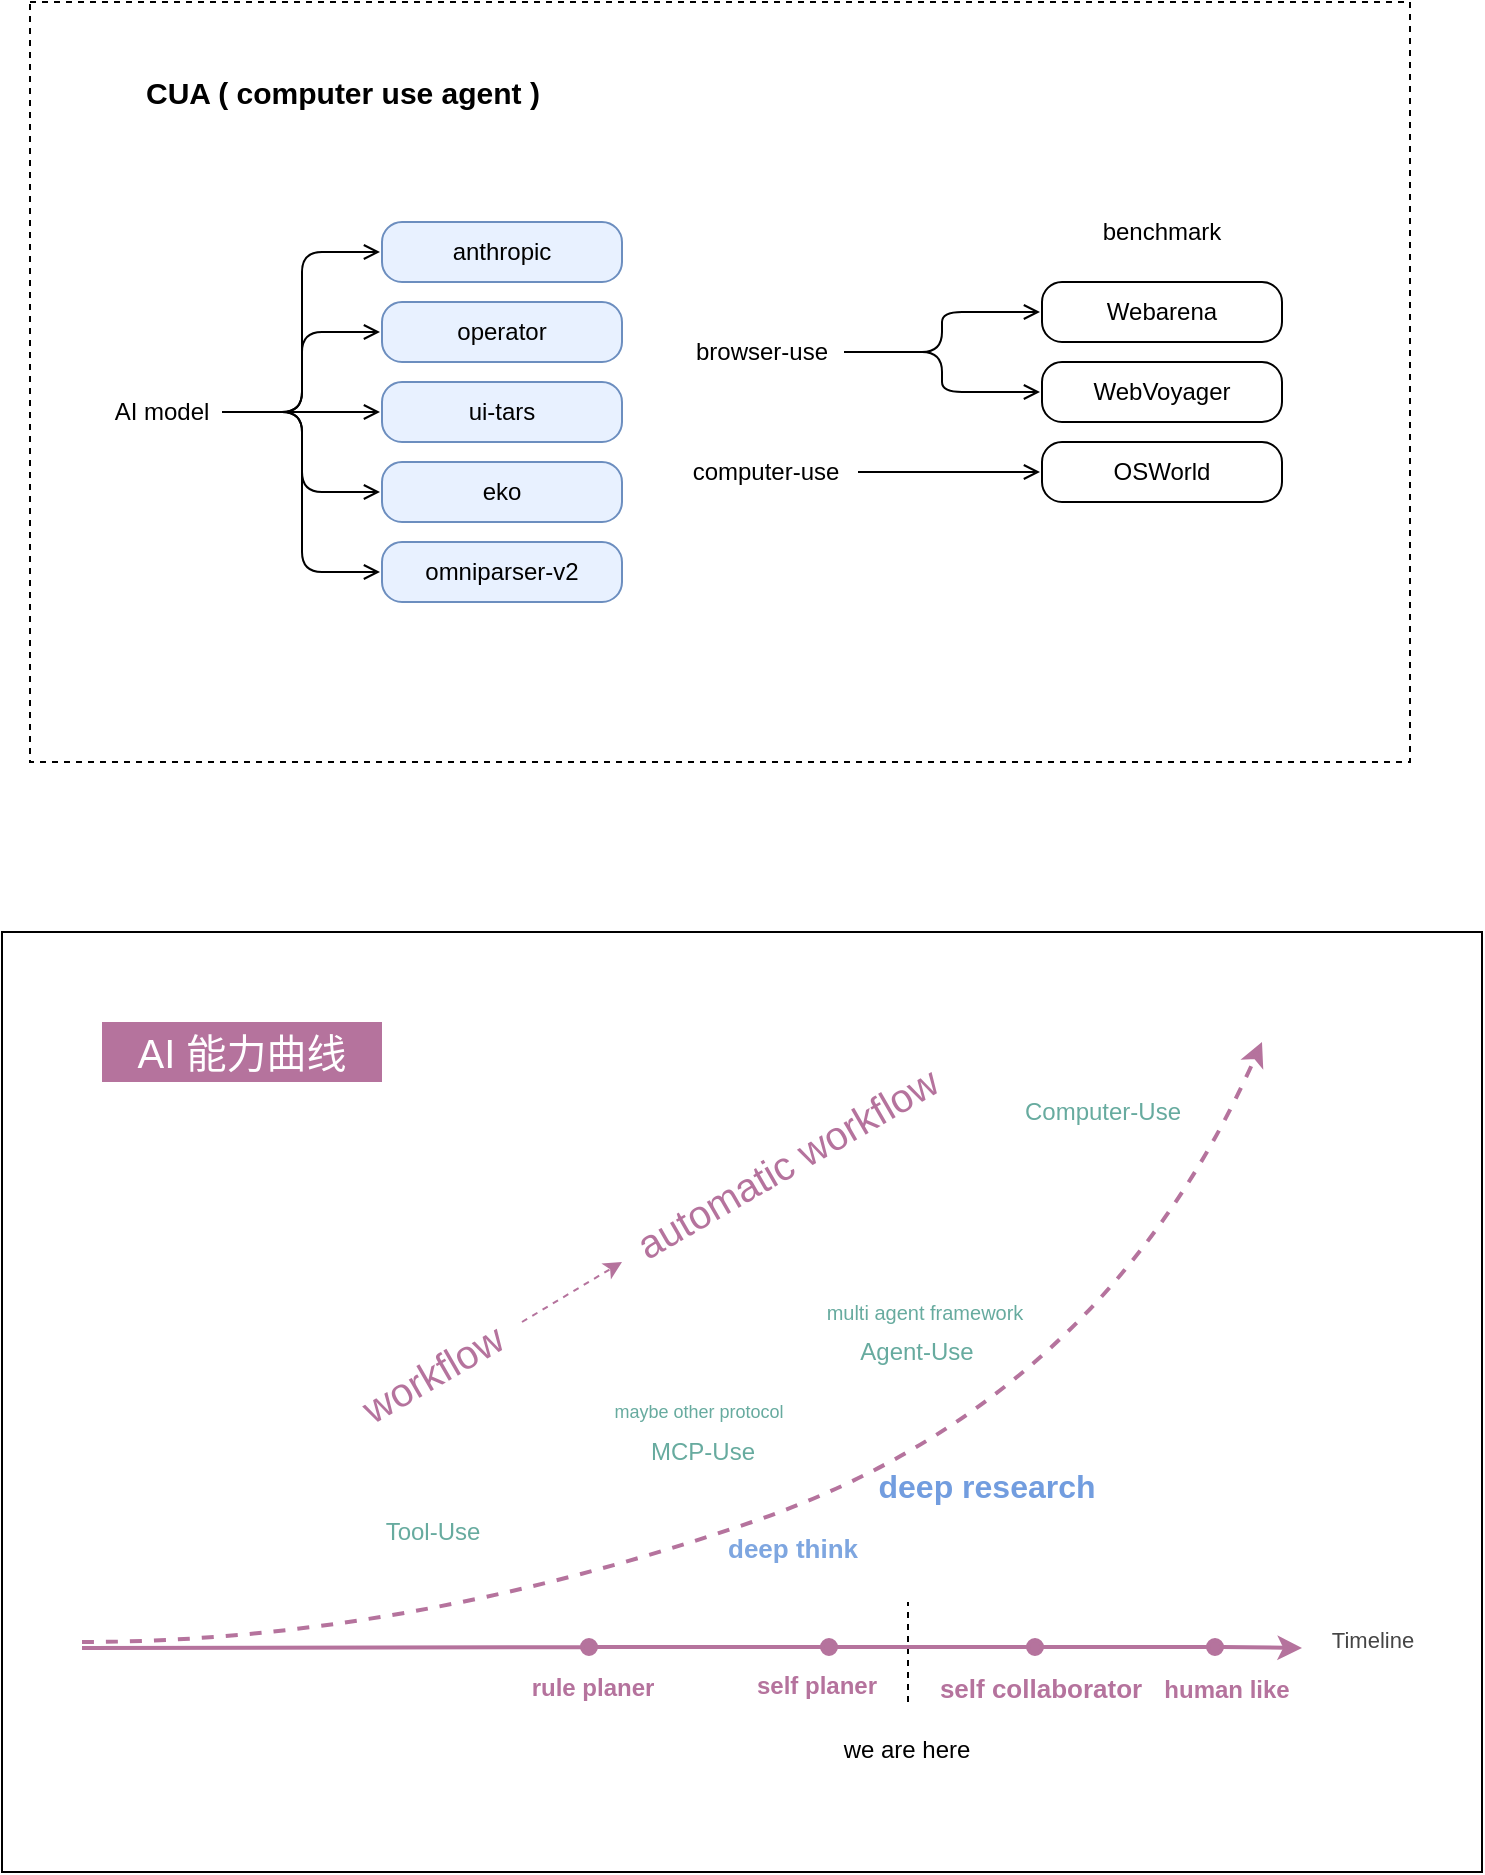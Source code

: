 <mxfile version="26.0.16">
  <diagram name="第 1 页" id="itWa2HLxFMrQTIuCtR0Q">
    <mxGraphModel dx="1242" dy="785" grid="1" gridSize="10" guides="1" tooltips="1" connect="1" arrows="1" fold="1" page="1" pageScale="1" pageWidth="827" pageHeight="1169" math="0" shadow="0">
      <root>
        <mxCell id="0" />
        <mxCell id="1" parent="0" />
        <mxCell id="w2XHmALismYKOV4oW_bj-24" value="" style="rounded=0;whiteSpace=wrap;html=1;" vertex="1" parent="1">
          <mxGeometry x="400" y="585" width="740" height="470" as="geometry" />
        </mxCell>
        <mxCell id="f6TxtcuEmIEezps3rI4S-1" value="" style="rounded=0;whiteSpace=wrap;html=1;dashed=1;" parent="1" vertex="1">
          <mxGeometry x="414" y="120" width="690" height="380" as="geometry" />
        </mxCell>
        <mxCell id="f6TxtcuEmIEezps3rI4S-11" value="" style="edgeStyle=orthogonalEdgeStyle;rounded=1;orthogonalLoop=1;jettySize=auto;html=1;curved=0;endArrow=open;endFill=0;" parent="1" source="f6TxtcuEmIEezps3rI4S-2" target="f6TxtcuEmIEezps3rI4S-10" edge="1">
          <mxGeometry relative="1" as="geometry" />
        </mxCell>
        <mxCell id="f6TxtcuEmIEezps3rI4S-13" style="edgeStyle=orthogonalEdgeStyle;rounded=1;orthogonalLoop=1;jettySize=auto;html=1;exitX=1;exitY=0.5;exitDx=0;exitDy=0;entryX=0;entryY=0.5;entryDx=0;entryDy=0;curved=0;endArrow=open;endFill=0;" parent="1" source="f6TxtcuEmIEezps3rI4S-2" target="f6TxtcuEmIEezps3rI4S-12" edge="1">
          <mxGeometry relative="1" as="geometry" />
        </mxCell>
        <mxCell id="f6TxtcuEmIEezps3rI4S-2" value="browser-use" style="rounded=1;whiteSpace=wrap;html=1;perimeterSpacing=1;absoluteArcSize=1;strokeColor=none;" parent="1" vertex="1">
          <mxGeometry x="740" y="280" width="80" height="30" as="geometry" />
        </mxCell>
        <mxCell id="f6TxtcuEmIEezps3rI4S-4" value="&lt;div data-docx-has-block-data=&quot;false&quot; data-lark-html-role=&quot;root&quot; data-page-id=&quot;FoqrdbMwvoKmRuxTPTAcZVGbncc&quot;&gt;&lt;div class=&quot;old-record-id-JBEVdbZQPohMMXxsnTOcH60enHJ&quot;&gt;anthropic&lt;/div&gt;&lt;/div&gt;&lt;span class=&quot;lark-record-clipboard&quot; data-lark-record-format=&quot;docx/text&quot; data-lark-record-data=&quot;{&amp;quot;rootId&amp;quot;:&amp;quot;FoqrdbMwvoKmRuxTPTAcZVGbncc&amp;quot;,&amp;quot;text&amp;quot;:{&amp;quot;initialAttributedTexts&amp;quot;:{&amp;quot;text&amp;quot;:{&amp;quot;0&amp;quot;:&amp;quot;anthropic&amp;quot;},&amp;quot;attribs&amp;quot;:{&amp;quot;0&amp;quot;:&amp;quot;*0*1+9&amp;quot;}},&amp;quot;apool&amp;quot;:{&amp;quot;numToAttrib&amp;quot;:{&amp;quot;0&amp;quot;:[&amp;quot;author&amp;quot;,&amp;quot;6871447160731222018&amp;quot;],&amp;quot;1&amp;quot;:[&amp;quot;link-id&amp;quot;,&amp;quot;10315824-9a2c-4ef2-9bec-ecdc504ee82a&amp;quot;]},&amp;quot;nextNum&amp;quot;:2}},&amp;quot;type&amp;quot;:&amp;quot;text&amp;quot;,&amp;quot;referenceRecordMap&amp;quot;:{},&amp;quot;extra&amp;quot;:{&amp;quot;channel&amp;quot;:&amp;quot;saas&amp;quot;,&amp;quot;isEqualBlockSelection&amp;quot;:false,&amp;quot;pasteRandomId&amp;quot;:&amp;quot;208c5f26-a661-4085-acc5-ec5a34d7300a&amp;quot;,&amp;quot;mention_page_title&amp;quot;:{},&amp;quot;external_mention_url&amp;quot;:{}},&amp;quot;isKeepQuoteContainer&amp;quot;:false,&amp;quot;isFromCode&amp;quot;:false,&amp;quot;selection&amp;quot;:[{&amp;quot;id&amp;quot;:76,&amp;quot;type&amp;quot;:&amp;quot;text&amp;quot;,&amp;quot;selection&amp;quot;:{&amp;quot;start&amp;quot;:12,&amp;quot;end&amp;quot;:21},&amp;quot;recordId&amp;quot;:&amp;quot;JBEVdbZQPohMMXxsnTOcH60enHJ&amp;quot;}],&amp;quot;payloadMap&amp;quot;:{},&amp;quot;isCut&amp;quot;:false}&quot;&gt;&lt;/span&gt;" style="rounded=1;whiteSpace=wrap;html=1;perimeterSpacing=1;absoluteArcSize=1;fillColor=#E8F1FF;strokeColor=#6c8ebf;" parent="1" vertex="1">
          <mxGeometry x="590" y="230" width="120" height="30" as="geometry" />
        </mxCell>
        <mxCell id="f6TxtcuEmIEezps3rI4S-5" value="&lt;div data-docx-has-block-data=&quot;false&quot; data-lark-html-role=&quot;root&quot; data-page-id=&quot;FoqrdbMwvoKmRuxTPTAcZVGbncc&quot;&gt;&lt;div class=&quot;old-record-id-JBEVdbZQPohMMXxsnTOcH60enHJ&quot;&gt;operator&lt;/div&gt;&lt;/div&gt;&lt;span class=&quot;lark-record-clipboard&quot; data-lark-record-format=&quot;docx/text&quot; data-lark-record-data=&quot;{&amp;quot;rootId&amp;quot;:&amp;quot;FoqrdbMwvoKmRuxTPTAcZVGbncc&amp;quot;,&amp;quot;text&amp;quot;:{&amp;quot;initialAttributedTexts&amp;quot;:{&amp;quot;text&amp;quot;:{&amp;quot;0&amp;quot;:&amp;quot;anthropic&amp;quot;},&amp;quot;attribs&amp;quot;:{&amp;quot;0&amp;quot;:&amp;quot;*0*1+9&amp;quot;}},&amp;quot;apool&amp;quot;:{&amp;quot;numToAttrib&amp;quot;:{&amp;quot;0&amp;quot;:[&amp;quot;author&amp;quot;,&amp;quot;6871447160731222018&amp;quot;],&amp;quot;1&amp;quot;:[&amp;quot;link-id&amp;quot;,&amp;quot;10315824-9a2c-4ef2-9bec-ecdc504ee82a&amp;quot;]},&amp;quot;nextNum&amp;quot;:2}},&amp;quot;type&amp;quot;:&amp;quot;text&amp;quot;,&amp;quot;referenceRecordMap&amp;quot;:{},&amp;quot;extra&amp;quot;:{&amp;quot;channel&amp;quot;:&amp;quot;saas&amp;quot;,&amp;quot;isEqualBlockSelection&amp;quot;:false,&amp;quot;pasteRandomId&amp;quot;:&amp;quot;208c5f26-a661-4085-acc5-ec5a34d7300a&amp;quot;,&amp;quot;mention_page_title&amp;quot;:{},&amp;quot;external_mention_url&amp;quot;:{}},&amp;quot;isKeepQuoteContainer&amp;quot;:false,&amp;quot;isFromCode&amp;quot;:false,&amp;quot;selection&amp;quot;:[{&amp;quot;id&amp;quot;:76,&amp;quot;type&amp;quot;:&amp;quot;text&amp;quot;,&amp;quot;selection&amp;quot;:{&amp;quot;start&amp;quot;:12,&amp;quot;end&amp;quot;:21},&amp;quot;recordId&amp;quot;:&amp;quot;JBEVdbZQPohMMXxsnTOcH60enHJ&amp;quot;}],&amp;quot;payloadMap&amp;quot;:{},&amp;quot;isCut&amp;quot;:false}&quot;&gt;&lt;/span&gt;" style="rounded=1;whiteSpace=wrap;html=1;perimeterSpacing=1;absoluteArcSize=1;fillColor=#E8F1FF;strokeColor=#6c8ebf;" parent="1" vertex="1">
          <mxGeometry x="590" y="270" width="120" height="30" as="geometry" />
        </mxCell>
        <mxCell id="f6TxtcuEmIEezps3rI4S-6" value="&lt;div data-docx-has-block-data=&quot;false&quot; data-lark-html-role=&quot;root&quot; data-page-id=&quot;FoqrdbMwvoKmRuxTPTAcZVGbncc&quot;&gt;&lt;div class=&quot;old-record-id-JBEVdbZQPohMMXxsnTOcH60enHJ&quot;&gt;ui-tars&lt;/div&gt;&lt;/div&gt;&lt;span class=&quot;lark-record-clipboard&quot; data-lark-record-format=&quot;docx/text&quot; data-lark-record-data=&quot;{&amp;quot;rootId&amp;quot;:&amp;quot;FoqrdbMwvoKmRuxTPTAcZVGbncc&amp;quot;,&amp;quot;text&amp;quot;:{&amp;quot;initialAttributedTexts&amp;quot;:{&amp;quot;text&amp;quot;:{&amp;quot;0&amp;quot;:&amp;quot;anthropic&amp;quot;},&amp;quot;attribs&amp;quot;:{&amp;quot;0&amp;quot;:&amp;quot;*0*1+9&amp;quot;}},&amp;quot;apool&amp;quot;:{&amp;quot;numToAttrib&amp;quot;:{&amp;quot;0&amp;quot;:[&amp;quot;author&amp;quot;,&amp;quot;6871447160731222018&amp;quot;],&amp;quot;1&amp;quot;:[&amp;quot;link-id&amp;quot;,&amp;quot;10315824-9a2c-4ef2-9bec-ecdc504ee82a&amp;quot;]},&amp;quot;nextNum&amp;quot;:2}},&amp;quot;type&amp;quot;:&amp;quot;text&amp;quot;,&amp;quot;referenceRecordMap&amp;quot;:{},&amp;quot;extra&amp;quot;:{&amp;quot;channel&amp;quot;:&amp;quot;saas&amp;quot;,&amp;quot;isEqualBlockSelection&amp;quot;:false,&amp;quot;pasteRandomId&amp;quot;:&amp;quot;208c5f26-a661-4085-acc5-ec5a34d7300a&amp;quot;,&amp;quot;mention_page_title&amp;quot;:{},&amp;quot;external_mention_url&amp;quot;:{}},&amp;quot;isKeepQuoteContainer&amp;quot;:false,&amp;quot;isFromCode&amp;quot;:false,&amp;quot;selection&amp;quot;:[{&amp;quot;id&amp;quot;:76,&amp;quot;type&amp;quot;:&amp;quot;text&amp;quot;,&amp;quot;selection&amp;quot;:{&amp;quot;start&amp;quot;:12,&amp;quot;end&amp;quot;:21},&amp;quot;recordId&amp;quot;:&amp;quot;JBEVdbZQPohMMXxsnTOcH60enHJ&amp;quot;}],&amp;quot;payloadMap&amp;quot;:{},&amp;quot;isCut&amp;quot;:false}&quot;&gt;&lt;/span&gt;" style="rounded=1;whiteSpace=wrap;html=1;perimeterSpacing=1;absoluteArcSize=1;fillColor=#E8F1FF;strokeColor=#6c8ebf;" parent="1" vertex="1">
          <mxGeometry x="590" y="310" width="120" height="30" as="geometry" />
        </mxCell>
        <mxCell id="f6TxtcuEmIEezps3rI4S-7" value="&lt;div data-docx-has-block-data=&quot;false&quot; data-lark-html-role=&quot;root&quot; data-page-id=&quot;FoqrdbMwvoKmRuxTPTAcZVGbncc&quot;&gt;&lt;div class=&quot;old-record-id-JBEVdbZQPohMMXxsnTOcH60enHJ&quot;&gt;eko&lt;/div&gt;&lt;/div&gt;&lt;span class=&quot;lark-record-clipboard&quot; data-lark-record-format=&quot;docx/text&quot; data-lark-record-data=&quot;{&amp;quot;rootId&amp;quot;:&amp;quot;FoqrdbMwvoKmRuxTPTAcZVGbncc&amp;quot;,&amp;quot;text&amp;quot;:{&amp;quot;initialAttributedTexts&amp;quot;:{&amp;quot;text&amp;quot;:{&amp;quot;0&amp;quot;:&amp;quot;anthropic&amp;quot;},&amp;quot;attribs&amp;quot;:{&amp;quot;0&amp;quot;:&amp;quot;*0*1+9&amp;quot;}},&amp;quot;apool&amp;quot;:{&amp;quot;numToAttrib&amp;quot;:{&amp;quot;0&amp;quot;:[&amp;quot;author&amp;quot;,&amp;quot;6871447160731222018&amp;quot;],&amp;quot;1&amp;quot;:[&amp;quot;link-id&amp;quot;,&amp;quot;10315824-9a2c-4ef2-9bec-ecdc504ee82a&amp;quot;]},&amp;quot;nextNum&amp;quot;:2}},&amp;quot;type&amp;quot;:&amp;quot;text&amp;quot;,&amp;quot;referenceRecordMap&amp;quot;:{},&amp;quot;extra&amp;quot;:{&amp;quot;channel&amp;quot;:&amp;quot;saas&amp;quot;,&amp;quot;isEqualBlockSelection&amp;quot;:false,&amp;quot;pasteRandomId&amp;quot;:&amp;quot;208c5f26-a661-4085-acc5-ec5a34d7300a&amp;quot;,&amp;quot;mention_page_title&amp;quot;:{},&amp;quot;external_mention_url&amp;quot;:{}},&amp;quot;isKeepQuoteContainer&amp;quot;:false,&amp;quot;isFromCode&amp;quot;:false,&amp;quot;selection&amp;quot;:[{&amp;quot;id&amp;quot;:76,&amp;quot;type&amp;quot;:&amp;quot;text&amp;quot;,&amp;quot;selection&amp;quot;:{&amp;quot;start&amp;quot;:12,&amp;quot;end&amp;quot;:21},&amp;quot;recordId&amp;quot;:&amp;quot;JBEVdbZQPohMMXxsnTOcH60enHJ&amp;quot;}],&amp;quot;payloadMap&amp;quot;:{},&amp;quot;isCut&amp;quot;:false}&quot;&gt;&lt;/span&gt;" style="rounded=1;whiteSpace=wrap;html=1;perimeterSpacing=1;absoluteArcSize=1;fillColor=#E8F1FF;strokeColor=#6c8ebf;" parent="1" vertex="1">
          <mxGeometry x="590" y="350" width="120" height="30" as="geometry" />
        </mxCell>
        <mxCell id="f6TxtcuEmIEezps3rI4S-10" value="&lt;div data-docx-has-block-data=&quot;false&quot; data-lark-html-role=&quot;root&quot; data-page-id=&quot;FoqrdbMwvoKmRuxTPTAcZVGbncc&quot;&gt;&lt;div class=&quot;old-record-id-YXLDdxerqoWDXWxZMH1cbyrBnBg&quot;&gt;Webarena&lt;/div&gt;&lt;/div&gt;&lt;span class=&quot;lark-record-clipboard&quot; data-lark-record-format=&quot;docx/text&quot; data-lark-record-data=&quot;{&amp;quot;rootId&amp;quot;:&amp;quot;FoqrdbMwvoKmRuxTPTAcZVGbncc&amp;quot;,&amp;quot;text&amp;quot;:{&amp;quot;initialAttributedTexts&amp;quot;:{&amp;quot;text&amp;quot;:{&amp;quot;0&amp;quot;:&amp;quot;Webarena&amp;quot;},&amp;quot;attribs&amp;quot;:{&amp;quot;0&amp;quot;:&amp;quot;*0+8&amp;quot;}},&amp;quot;apool&amp;quot;:{&amp;quot;numToAttrib&amp;quot;:{&amp;quot;0&amp;quot;:[&amp;quot;author&amp;quot;,&amp;quot;6871447160731222018&amp;quot;]},&amp;quot;nextNum&amp;quot;:1}},&amp;quot;type&amp;quot;:&amp;quot;text&amp;quot;,&amp;quot;referenceRecordMap&amp;quot;:{},&amp;quot;extra&amp;quot;:{&amp;quot;channel&amp;quot;:&amp;quot;saas&amp;quot;,&amp;quot;isEqualBlockSelection&amp;quot;:false,&amp;quot;pasteRandomId&amp;quot;:&amp;quot;9d85a07a-6e18-40ab-9c8a-803ea1c17a1c&amp;quot;,&amp;quot;mention_page_title&amp;quot;:{},&amp;quot;external_mention_url&amp;quot;:{}},&amp;quot;isKeepQuoteContainer&amp;quot;:false,&amp;quot;isFromCode&amp;quot;:false,&amp;quot;selection&amp;quot;:[{&amp;quot;id&amp;quot;:72,&amp;quot;type&amp;quot;:&amp;quot;text&amp;quot;,&amp;quot;selection&amp;quot;:{&amp;quot;start&amp;quot;:0,&amp;quot;end&amp;quot;:8},&amp;quot;recordId&amp;quot;:&amp;quot;YXLDdxerqoWDXWxZMH1cbyrBnBg&amp;quot;}],&amp;quot;payloadMap&amp;quot;:{},&amp;quot;isCut&amp;quot;:false}&quot;&gt;&lt;/span&gt;" style="rounded=1;whiteSpace=wrap;html=1;perimeterSpacing=1;absoluteArcSize=1;" parent="1" vertex="1">
          <mxGeometry x="920" y="260" width="120" height="30" as="geometry" />
        </mxCell>
        <mxCell id="f6TxtcuEmIEezps3rI4S-12" value="&lt;div data-docx-has-block-data=&quot;false&quot; data-lark-html-role=&quot;root&quot; data-page-id=&quot;FoqrdbMwvoKmRuxTPTAcZVGbncc&quot;&gt;&lt;div class=&quot;old-record-id-YXLDdxerqoWDXWxZMH1cbyrBnBg&quot;&gt;&lt;div data-docx-has-block-data=&quot;false&quot; data-lark-html-role=&quot;root&quot; data-page-id=&quot;FoqrdbMwvoKmRuxTPTAcZVGbncc&quot;&gt;&lt;div class=&quot;old-record-id-CxIwdsjBlozMJTxzVqyc23xznPg&quot;&gt;WebVoyager&lt;/div&gt;&lt;/div&gt;&lt;span class=&quot;lark-record-clipboard&quot; data-lark-record-format=&quot;docx/text&quot; data-lark-record-data=&quot;{&amp;quot;rootId&amp;quot;:&amp;quot;FoqrdbMwvoKmRuxTPTAcZVGbncc&amp;quot;,&amp;quot;text&amp;quot;:{&amp;quot;initialAttributedTexts&amp;quot;:{&amp;quot;text&amp;quot;:{&amp;quot;0&amp;quot;:&amp;quot;WebVoyager&amp;quot;},&amp;quot;attribs&amp;quot;:{&amp;quot;0&amp;quot;:&amp;quot;*0+a&amp;quot;}},&amp;quot;apool&amp;quot;:{&amp;quot;numToAttrib&amp;quot;:{&amp;quot;0&amp;quot;:[&amp;quot;author&amp;quot;,&amp;quot;6871447160731222018&amp;quot;]},&amp;quot;nextNum&amp;quot;:1}},&amp;quot;type&amp;quot;:&amp;quot;text&amp;quot;,&amp;quot;referenceRecordMap&amp;quot;:{},&amp;quot;extra&amp;quot;:{&amp;quot;channel&amp;quot;:&amp;quot;saas&amp;quot;,&amp;quot;isEqualBlockSelection&amp;quot;:false,&amp;quot;pasteRandomId&amp;quot;:&amp;quot;51d296b9-5641-4c32-b07f-b8e84cfe0941&amp;quot;,&amp;quot;mention_page_title&amp;quot;:{},&amp;quot;external_mention_url&amp;quot;:{}},&amp;quot;isKeepQuoteContainer&amp;quot;:false,&amp;quot;isFromCode&amp;quot;:false,&amp;quot;selection&amp;quot;:[{&amp;quot;id&amp;quot;:73,&amp;quot;type&amp;quot;:&amp;quot;text&amp;quot;,&amp;quot;selection&amp;quot;:{&amp;quot;start&amp;quot;:0,&amp;quot;end&amp;quot;:10},&amp;quot;recordId&amp;quot;:&amp;quot;CxIwdsjBlozMJTxzVqyc23xznPg&amp;quot;}],&amp;quot;payloadMap&amp;quot;:{},&amp;quot;isCut&amp;quot;:false}&quot;&gt;&lt;/span&gt;&lt;/div&gt;&lt;/div&gt;&lt;span class=&quot;lark-record-clipboard&quot; data-lark-record-format=&quot;docx/text&quot; data-lark-record-data=&quot;{&amp;quot;rootId&amp;quot;:&amp;quot;FoqrdbMwvoKmRuxTPTAcZVGbncc&amp;quot;,&amp;quot;text&amp;quot;:{&amp;quot;initialAttributedTexts&amp;quot;:{&amp;quot;text&amp;quot;:{&amp;quot;0&amp;quot;:&amp;quot;Webarena&amp;quot;},&amp;quot;attribs&amp;quot;:{&amp;quot;0&amp;quot;:&amp;quot;*0+8&amp;quot;}},&amp;quot;apool&amp;quot;:{&amp;quot;numToAttrib&amp;quot;:{&amp;quot;0&amp;quot;:[&amp;quot;author&amp;quot;,&amp;quot;6871447160731222018&amp;quot;]},&amp;quot;nextNum&amp;quot;:1}},&amp;quot;type&amp;quot;:&amp;quot;text&amp;quot;,&amp;quot;referenceRecordMap&amp;quot;:{},&amp;quot;extra&amp;quot;:{&amp;quot;channel&amp;quot;:&amp;quot;saas&amp;quot;,&amp;quot;isEqualBlockSelection&amp;quot;:false,&amp;quot;pasteRandomId&amp;quot;:&amp;quot;9d85a07a-6e18-40ab-9c8a-803ea1c17a1c&amp;quot;,&amp;quot;mention_page_title&amp;quot;:{},&amp;quot;external_mention_url&amp;quot;:{}},&amp;quot;isKeepQuoteContainer&amp;quot;:false,&amp;quot;isFromCode&amp;quot;:false,&amp;quot;selection&amp;quot;:[{&amp;quot;id&amp;quot;:72,&amp;quot;type&amp;quot;:&amp;quot;text&amp;quot;,&amp;quot;selection&amp;quot;:{&amp;quot;start&amp;quot;:0,&amp;quot;end&amp;quot;:8},&amp;quot;recordId&amp;quot;:&amp;quot;YXLDdxerqoWDXWxZMH1cbyrBnBg&amp;quot;}],&amp;quot;payloadMap&amp;quot;:{},&amp;quot;isCut&amp;quot;:false}&quot;&gt;&lt;/span&gt;" style="rounded=1;whiteSpace=wrap;html=1;perimeterSpacing=1;absoluteArcSize=1;" parent="1" vertex="1">
          <mxGeometry x="920" y="300" width="120" height="30" as="geometry" />
        </mxCell>
        <mxCell id="f6TxtcuEmIEezps3rI4S-16" style="edgeStyle=orthogonalEdgeStyle;rounded=0;orthogonalLoop=1;jettySize=auto;html=1;exitX=1;exitY=0.5;exitDx=0;exitDy=0;endArrow=open;endFill=0;" parent="1" source="f6TxtcuEmIEezps3rI4S-14" target="f6TxtcuEmIEezps3rI4S-15" edge="1">
          <mxGeometry relative="1" as="geometry" />
        </mxCell>
        <mxCell id="f6TxtcuEmIEezps3rI4S-14" value="computer-use" style="rounded=1;whiteSpace=wrap;html=1;perimeterSpacing=1;absoluteArcSize=1;strokeColor=none;" parent="1" vertex="1">
          <mxGeometry x="737" y="340" width="90" height="30" as="geometry" />
        </mxCell>
        <mxCell id="f6TxtcuEmIEezps3rI4S-15" value="&lt;div data-docx-has-block-data=&quot;false&quot; data-lark-html-role=&quot;root&quot; data-page-id=&quot;FoqrdbMwvoKmRuxTPTAcZVGbncc&quot;&gt;&lt;div class=&quot;old-record-id-YXLDdxerqoWDXWxZMH1cbyrBnBg&quot;&gt;OSWorld&lt;/div&gt;&lt;/div&gt;&lt;span class=&quot;lark-record-clipboard&quot; data-lark-record-format=&quot;docx/text&quot; data-lark-record-data=&quot;{&amp;quot;rootId&amp;quot;:&amp;quot;FoqrdbMwvoKmRuxTPTAcZVGbncc&amp;quot;,&amp;quot;text&amp;quot;:{&amp;quot;initialAttributedTexts&amp;quot;:{&amp;quot;text&amp;quot;:{&amp;quot;0&amp;quot;:&amp;quot;Webarena&amp;quot;},&amp;quot;attribs&amp;quot;:{&amp;quot;0&amp;quot;:&amp;quot;*0+8&amp;quot;}},&amp;quot;apool&amp;quot;:{&amp;quot;numToAttrib&amp;quot;:{&amp;quot;0&amp;quot;:[&amp;quot;author&amp;quot;,&amp;quot;6871447160731222018&amp;quot;]},&amp;quot;nextNum&amp;quot;:1}},&amp;quot;type&amp;quot;:&amp;quot;text&amp;quot;,&amp;quot;referenceRecordMap&amp;quot;:{},&amp;quot;extra&amp;quot;:{&amp;quot;channel&amp;quot;:&amp;quot;saas&amp;quot;,&amp;quot;isEqualBlockSelection&amp;quot;:false,&amp;quot;pasteRandomId&amp;quot;:&amp;quot;9d85a07a-6e18-40ab-9c8a-803ea1c17a1c&amp;quot;,&amp;quot;mention_page_title&amp;quot;:{},&amp;quot;external_mention_url&amp;quot;:{}},&amp;quot;isKeepQuoteContainer&amp;quot;:false,&amp;quot;isFromCode&amp;quot;:false,&amp;quot;selection&amp;quot;:[{&amp;quot;id&amp;quot;:72,&amp;quot;type&amp;quot;:&amp;quot;text&amp;quot;,&amp;quot;selection&amp;quot;:{&amp;quot;start&amp;quot;:0,&amp;quot;end&amp;quot;:8},&amp;quot;recordId&amp;quot;:&amp;quot;YXLDdxerqoWDXWxZMH1cbyrBnBg&amp;quot;}],&amp;quot;payloadMap&amp;quot;:{},&amp;quot;isCut&amp;quot;:false}&quot;&gt;&lt;/span&gt;" style="rounded=1;whiteSpace=wrap;html=1;perimeterSpacing=1;absoluteArcSize=1;" parent="1" vertex="1">
          <mxGeometry x="920" y="340" width="120" height="30" as="geometry" />
        </mxCell>
        <mxCell id="f6TxtcuEmIEezps3rI4S-17" value="&lt;div data-docx-has-block-data=&quot;false&quot; data-lark-html-role=&quot;root&quot; data-page-id=&quot;FoqrdbMwvoKmRuxTPTAcZVGbncc&quot;&gt;&lt;div class=&quot;old-record-id-JBEVdbZQPohMMXxsnTOcH60enHJ&quot;&gt;omniparser-v2&lt;/div&gt;&lt;/div&gt;&lt;span class=&quot;lark-record-clipboard&quot; data-lark-record-format=&quot;docx/text&quot; data-lark-record-data=&quot;{&amp;quot;rootId&amp;quot;:&amp;quot;FoqrdbMwvoKmRuxTPTAcZVGbncc&amp;quot;,&amp;quot;text&amp;quot;:{&amp;quot;initialAttributedTexts&amp;quot;:{&amp;quot;text&amp;quot;:{&amp;quot;0&amp;quot;:&amp;quot;anthropic&amp;quot;},&amp;quot;attribs&amp;quot;:{&amp;quot;0&amp;quot;:&amp;quot;*0*1+9&amp;quot;}},&amp;quot;apool&amp;quot;:{&amp;quot;numToAttrib&amp;quot;:{&amp;quot;0&amp;quot;:[&amp;quot;author&amp;quot;,&amp;quot;6871447160731222018&amp;quot;],&amp;quot;1&amp;quot;:[&amp;quot;link-id&amp;quot;,&amp;quot;10315824-9a2c-4ef2-9bec-ecdc504ee82a&amp;quot;]},&amp;quot;nextNum&amp;quot;:2}},&amp;quot;type&amp;quot;:&amp;quot;text&amp;quot;,&amp;quot;referenceRecordMap&amp;quot;:{},&amp;quot;extra&amp;quot;:{&amp;quot;channel&amp;quot;:&amp;quot;saas&amp;quot;,&amp;quot;isEqualBlockSelection&amp;quot;:false,&amp;quot;pasteRandomId&amp;quot;:&amp;quot;208c5f26-a661-4085-acc5-ec5a34d7300a&amp;quot;,&amp;quot;mention_page_title&amp;quot;:{},&amp;quot;external_mention_url&amp;quot;:{}},&amp;quot;isKeepQuoteContainer&amp;quot;:false,&amp;quot;isFromCode&amp;quot;:false,&amp;quot;selection&amp;quot;:[{&amp;quot;id&amp;quot;:76,&amp;quot;type&amp;quot;:&amp;quot;text&amp;quot;,&amp;quot;selection&amp;quot;:{&amp;quot;start&amp;quot;:12,&amp;quot;end&amp;quot;:21},&amp;quot;recordId&amp;quot;:&amp;quot;JBEVdbZQPohMMXxsnTOcH60enHJ&amp;quot;}],&amp;quot;payloadMap&amp;quot;:{},&amp;quot;isCut&amp;quot;:false}&quot;&gt;&lt;/span&gt;" style="rounded=1;whiteSpace=wrap;html=1;perimeterSpacing=1;absoluteArcSize=1;fillColor=#E8F1FF;strokeColor=#6c8ebf;" parent="1" vertex="1">
          <mxGeometry x="590" y="390" width="120" height="30" as="geometry" />
        </mxCell>
        <mxCell id="f6TxtcuEmIEezps3rI4S-18" value="CUA ( computer use agent )" style="text;html=1;align=left;verticalAlign=middle;whiteSpace=wrap;rounded=0;fontStyle=1;fontSize=15;" parent="1" vertex="1">
          <mxGeometry x="470" y="150" width="220" height="30" as="geometry" />
        </mxCell>
        <mxCell id="f6TxtcuEmIEezps3rI4S-19" value="benchmark" style="text;html=1;align=center;verticalAlign=middle;whiteSpace=wrap;rounded=0;" parent="1" vertex="1">
          <mxGeometry x="950" y="220" width="60" height="30" as="geometry" />
        </mxCell>
        <mxCell id="f6TxtcuEmIEezps3rI4S-21" style="edgeStyle=orthogonalEdgeStyle;rounded=1;orthogonalLoop=1;jettySize=auto;html=1;exitX=1;exitY=0.5;exitDx=0;exitDy=0;entryX=0;entryY=0.5;entryDx=0;entryDy=0;curved=0;endArrow=open;endFill=0;" parent="1" source="f6TxtcuEmIEezps3rI4S-20" target="f6TxtcuEmIEezps3rI4S-4" edge="1">
          <mxGeometry relative="1" as="geometry" />
        </mxCell>
        <mxCell id="f6TxtcuEmIEezps3rI4S-22" style="edgeStyle=orthogonalEdgeStyle;rounded=1;orthogonalLoop=1;jettySize=auto;html=1;exitX=1;exitY=0.5;exitDx=0;exitDy=0;entryX=0;entryY=0.5;entryDx=0;entryDy=0;curved=0;endArrow=open;endFill=0;" parent="1" source="f6TxtcuEmIEezps3rI4S-20" target="f6TxtcuEmIEezps3rI4S-5" edge="1">
          <mxGeometry relative="1" as="geometry" />
        </mxCell>
        <mxCell id="f6TxtcuEmIEezps3rI4S-23" style="edgeStyle=orthogonalEdgeStyle;rounded=1;orthogonalLoop=1;jettySize=auto;html=1;exitX=1;exitY=0.5;exitDx=0;exitDy=0;entryX=0;entryY=0.5;entryDx=0;entryDy=0;curved=0;endArrow=open;endFill=0;" parent="1" source="f6TxtcuEmIEezps3rI4S-20" target="f6TxtcuEmIEezps3rI4S-6" edge="1">
          <mxGeometry relative="1" as="geometry" />
        </mxCell>
        <mxCell id="f6TxtcuEmIEezps3rI4S-24" style="edgeStyle=orthogonalEdgeStyle;rounded=1;orthogonalLoop=1;jettySize=auto;html=1;exitX=1;exitY=0.5;exitDx=0;exitDy=0;entryX=0;entryY=0.5;entryDx=0;entryDy=0;curved=0;endArrow=open;endFill=0;" parent="1" source="f6TxtcuEmIEezps3rI4S-20" target="f6TxtcuEmIEezps3rI4S-7" edge="1">
          <mxGeometry relative="1" as="geometry" />
        </mxCell>
        <mxCell id="f6TxtcuEmIEezps3rI4S-25" style="edgeStyle=orthogonalEdgeStyle;rounded=1;orthogonalLoop=1;jettySize=auto;html=1;exitX=1;exitY=0.5;exitDx=0;exitDy=0;entryX=0;entryY=0.5;entryDx=0;entryDy=0;curved=0;endArrow=open;endFill=0;" parent="1" source="f6TxtcuEmIEezps3rI4S-20" target="f6TxtcuEmIEezps3rI4S-17" edge="1">
          <mxGeometry relative="1" as="geometry" />
        </mxCell>
        <mxCell id="f6TxtcuEmIEezps3rI4S-20" value="AI model" style="text;html=1;align=center;verticalAlign=middle;whiteSpace=wrap;rounded=0;" parent="1" vertex="1">
          <mxGeometry x="450" y="310" width="60" height="30" as="geometry" />
        </mxCell>
        <mxCell id="w2XHmALismYKOV4oW_bj-1" value="" style="curved=1;endArrow=classic;html=1;rounded=0;dashed=1;strokeColor=#B5739D;strokeWidth=2;" edge="1" parent="1">
          <mxGeometry width="50" height="50" relative="1" as="geometry">
            <mxPoint x="440" y="940" as="sourcePoint" />
            <mxPoint x="1030" y="640" as="targetPoint" />
            <Array as="points">
              <mxPoint x="600" y="940" />
              <mxPoint x="950" y="820" />
            </Array>
          </mxGeometry>
        </mxCell>
        <mxCell id="w2XHmALismYKOV4oW_bj-3" value="" style="endArrow=classic;html=1;rounded=0;strokeColor=#B5739D;strokeWidth=2;fontStyle=1" edge="1" parent="1">
          <mxGeometry width="50" height="50" relative="1" as="geometry">
            <mxPoint x="1010.0" y="942.5" as="sourcePoint" />
            <mxPoint x="1050" y="943" as="targetPoint" />
          </mxGeometry>
        </mxCell>
        <mxCell id="w2XHmALismYKOV4oW_bj-4" value="Tool-Use" style="text;html=1;align=center;verticalAlign=middle;resizable=0;points=[];autosize=1;strokeColor=none;fillColor=none;fontColor=#67AB9F;" vertex="1" parent="1">
          <mxGeometry x="580" y="870" width="70" height="30" as="geometry" />
        </mxCell>
        <mxCell id="w2XHmALismYKOV4oW_bj-5" value="MCP-Use" style="text;html=1;align=center;verticalAlign=middle;resizable=0;points=[];autosize=1;strokeColor=none;fillColor=none;fontColor=#67AB9F;" vertex="1" parent="1">
          <mxGeometry x="710" y="830" width="80" height="30" as="geometry" />
        </mxCell>
        <mxCell id="w2XHmALismYKOV4oW_bj-6" value="Agent-Use" style="text;html=1;align=center;verticalAlign=middle;resizable=0;points=[];autosize=1;strokeColor=none;fillColor=none;fontColor=#67AB9F;" vertex="1" parent="1">
          <mxGeometry x="817" y="780" width="80" height="30" as="geometry" />
        </mxCell>
        <mxCell id="w2XHmALismYKOV4oW_bj-9" value="Computer-Use" style="text;html=1;align=center;verticalAlign=middle;resizable=0;points=[];autosize=1;strokeColor=none;fillColor=none;fontColor=#67AB9F;" vertex="1" parent="1">
          <mxGeometry x="900" y="660" width="100" height="30" as="geometry" />
        </mxCell>
        <mxCell id="w2XHmALismYKOV4oW_bj-12" value="self planer" style="text;html=1;align=center;verticalAlign=middle;resizable=0;points=[];autosize=1;strokeColor=none;fillColor=none;fontColor=#B5739D;fontStyle=1" vertex="1" parent="1">
          <mxGeometry x="767" y="947" width="80" height="30" as="geometry" />
        </mxCell>
        <mxCell id="w2XHmALismYKOV4oW_bj-13" value="self collaborator" style="text;html=1;align=center;verticalAlign=middle;resizable=0;points=[];autosize=1;strokeColor=none;fillColor=none;fontColor=#B5739D;fontStyle=1;fontSize=13;" vertex="1" parent="1">
          <mxGeometry x="859" y="948" width="120" height="30" as="geometry" />
        </mxCell>
        <mxCell id="w2XHmALismYKOV4oW_bj-15" value="deep think" style="text;html=1;align=center;verticalAlign=middle;resizable=0;points=[];autosize=1;strokeColor=none;fillColor=none;fontColor=#7EA6E0;fontSize=13;fontStyle=1" vertex="1" parent="1">
          <mxGeometry x="755" y="878" width="80" height="30" as="geometry" />
        </mxCell>
        <mxCell id="w2XHmALismYKOV4oW_bj-17" value="Timeline" style="text;html=1;align=center;verticalAlign=middle;resizable=0;points=[];autosize=1;strokeColor=none;fillColor=none;fontSize=11;fontColor=#454545;" vertex="1" parent="1">
          <mxGeometry x="1055" y="924" width="60" height="30" as="geometry" />
        </mxCell>
        <mxCell id="w2XHmALismYKOV4oW_bj-22" value="" style="endArrow=none;html=1;rounded=0;dashed=1;fontColor=#67AB9F;" edge="1" parent="1">
          <mxGeometry width="50" height="50" relative="1" as="geometry">
            <mxPoint x="853" y="970" as="sourcePoint" />
            <mxPoint x="853" y="920" as="targetPoint" />
          </mxGeometry>
        </mxCell>
        <mxCell id="w2XHmALismYKOV4oW_bj-23" value="we are here" style="text;html=1;align=center;verticalAlign=middle;resizable=0;points=[];autosize=1;strokeColor=none;fillColor=none;" vertex="1" parent="1">
          <mxGeometry x="807" y="979" width="90" height="30" as="geometry" />
        </mxCell>
        <mxCell id="w2XHmALismYKOV4oW_bj-25" value="human like" style="text;html=1;align=center;verticalAlign=middle;resizable=0;points=[];autosize=1;strokeColor=none;fillColor=none;fontColor=#B5739D;fontStyle=1" vertex="1" parent="1">
          <mxGeometry x="972" y="949" width="80" height="30" as="geometry" />
        </mxCell>
        <mxCell id="w2XHmALismYKOV4oW_bj-26" value="maybe other protocol" style="text;html=1;align=center;verticalAlign=middle;whiteSpace=wrap;rounded=0;fontSize=9;fontColor=#67AB9F;" vertex="1" parent="1">
          <mxGeometry x="677" y="810" width="143" height="30" as="geometry" />
        </mxCell>
        <mxCell id="w2XHmALismYKOV4oW_bj-28" value="&lt;span style=&quot;border-radius: 4px; padding: 0px 2px; font-family: Arial, sans-serif; text-align: left;&quot;&gt;AI 能力曲线&lt;/span&gt;" style="text;html=1;align=center;verticalAlign=middle;whiteSpace=wrap;rounded=0;fontSize=20;labelBackgroundColor=#B5739D;fontColor=#FFFFFF;spacingBottom=3;spacingTop=3;fillColor=#B5739D;" vertex="1" parent="1">
          <mxGeometry x="450" y="630" width="140" height="30" as="geometry" />
        </mxCell>
        <mxCell id="w2XHmALismYKOV4oW_bj-30" value="rule planer" style="text;html=1;align=center;verticalAlign=middle;resizable=0;points=[];autosize=1;strokeColor=none;fillColor=none;fontColor=#B5739D;fontStyle=1" vertex="1" parent="1">
          <mxGeometry x="655" y="948" width="80" height="30" as="geometry" />
        </mxCell>
        <mxCell id="w2XHmALismYKOV4oW_bj-33" value="" style="endArrow=none;html=1;rounded=0;startFill=0;strokeColor=#B5739D;strokeWidth=2;" edge="1" parent="1">
          <mxGeometry width="50" height="50" relative="1" as="geometry">
            <mxPoint x="440" y="943" as="sourcePoint" />
            <mxPoint x="690.001" y="942.583" as="targetPoint" />
          </mxGeometry>
        </mxCell>
        <mxCell id="w2XHmALismYKOV4oW_bj-31" value="" style="ellipse;whiteSpace=wrap;html=1;aspect=fixed;strokeColor=#B5739D;strokeWidth=2;fillColor=#B5739D;" vertex="1" parent="1">
          <mxGeometry x="690" y="939" width="7" height="7" as="geometry" />
        </mxCell>
        <mxCell id="w2XHmALismYKOV4oW_bj-36" value="" style="endArrow=none;html=1;rounded=0;startFill=0;strokeColor=#B5739D;strokeWidth=2;fontStyle=1" edge="1" parent="1" source="w2XHmALismYKOV4oW_bj-31" target="w2XHmALismYKOV4oW_bj-35">
          <mxGeometry width="50" height="50" relative="1" as="geometry">
            <mxPoint x="697" y="943" as="sourcePoint" />
            <mxPoint x="1050" y="943" as="targetPoint" />
          </mxGeometry>
        </mxCell>
        <mxCell id="w2XHmALismYKOV4oW_bj-35" value="" style="ellipse;whiteSpace=wrap;html=1;aspect=fixed;strokeColor=#B5739D;strokeWidth=2;fillColor=#B5739D;" vertex="1" parent="1">
          <mxGeometry x="810" y="939" width="7" height="7" as="geometry" />
        </mxCell>
        <mxCell id="w2XHmALismYKOV4oW_bj-38" value="" style="endArrow=none;html=1;rounded=0;startFill=0;strokeColor=#B5739D;strokeWidth=2;fontStyle=1" edge="1" parent="1" source="w2XHmALismYKOV4oW_bj-35" target="w2XHmALismYKOV4oW_bj-37">
          <mxGeometry width="50" height="50" relative="1" as="geometry">
            <mxPoint x="822" y="943" as="sourcePoint" />
            <mxPoint x="1050" y="943" as="targetPoint" />
          </mxGeometry>
        </mxCell>
        <mxCell id="w2XHmALismYKOV4oW_bj-37" value="" style="ellipse;whiteSpace=wrap;html=1;aspect=fixed;strokeColor=#B5739D;strokeWidth=2;fillColor=#B5739D;" vertex="1" parent="1">
          <mxGeometry x="913" y="939" width="7" height="7" as="geometry" />
        </mxCell>
        <mxCell id="w2XHmALismYKOV4oW_bj-40" value="" style="endArrow=none;html=1;rounded=0;startFill=0;strokeColor=#B5739D;strokeWidth=2;fontStyle=1" edge="1" parent="1" source="w2XHmALismYKOV4oW_bj-37" target="w2XHmALismYKOV4oW_bj-39">
          <mxGeometry width="50" height="50" relative="1" as="geometry">
            <mxPoint x="907" y="943" as="sourcePoint" />
            <mxPoint x="1050" y="943" as="targetPoint" />
          </mxGeometry>
        </mxCell>
        <mxCell id="w2XHmALismYKOV4oW_bj-39" value="" style="ellipse;whiteSpace=wrap;html=1;aspect=fixed;strokeColor=#B5739D;strokeWidth=2;fillColor=#B5739D;" vertex="1" parent="1">
          <mxGeometry x="1003" y="939" width="7" height="7" as="geometry" />
        </mxCell>
        <mxCell id="w2XHmALismYKOV4oW_bj-41" value="deep research" style="text;html=1;align=center;verticalAlign=middle;resizable=0;points=[];autosize=1;fontColor=#729DDF;fontStyle=1;fontSize=16;" vertex="1" parent="1">
          <mxGeometry x="827" y="847" width="130" height="30" as="geometry" />
        </mxCell>
        <mxCell id="w2XHmALismYKOV4oW_bj-42" value="multi agent framework" style="text;html=1;align=center;verticalAlign=middle;whiteSpace=wrap;rounded=0;fontSize=10;fontColor=#67AB9F;" vertex="1" parent="1">
          <mxGeometry x="790" y="760" width="143" height="30" as="geometry" />
        </mxCell>
        <mxCell id="w2XHmALismYKOV4oW_bj-43" value="workflow" style="text;html=1;align=center;verticalAlign=middle;whiteSpace=wrap;rounded=0;fontFamily=Helvetica;fontSize=20;fontColor=#B5739D;rotation=-30;" vertex="1" parent="1">
          <mxGeometry x="580" y="790" width="70" height="30" as="geometry" />
        </mxCell>
        <mxCell id="w2XHmALismYKOV4oW_bj-44" value="automatic workflow" style="text;html=1;align=center;verticalAlign=middle;whiteSpace=wrap;rounded=0;fontFamily=Helvetica;fontSize=20;fontColor=#B5739D;rotation=-30;" vertex="1" parent="1">
          <mxGeometry x="697.75" y="685" width="188.5" height="30" as="geometry" />
        </mxCell>
        <mxCell id="w2XHmALismYKOV4oW_bj-45" value="" style="endArrow=classic;html=1;rounded=0;fontFamily=Helvetica;fontSize=20;fontColor=#B5739D;strokeColor=#B5739D;dashed=1;" edge="1" parent="1">
          <mxGeometry width="50" height="50" relative="1" as="geometry">
            <mxPoint x="660" y="780" as="sourcePoint" />
            <mxPoint x="710" y="750" as="targetPoint" />
          </mxGeometry>
        </mxCell>
      </root>
    </mxGraphModel>
  </diagram>
</mxfile>
